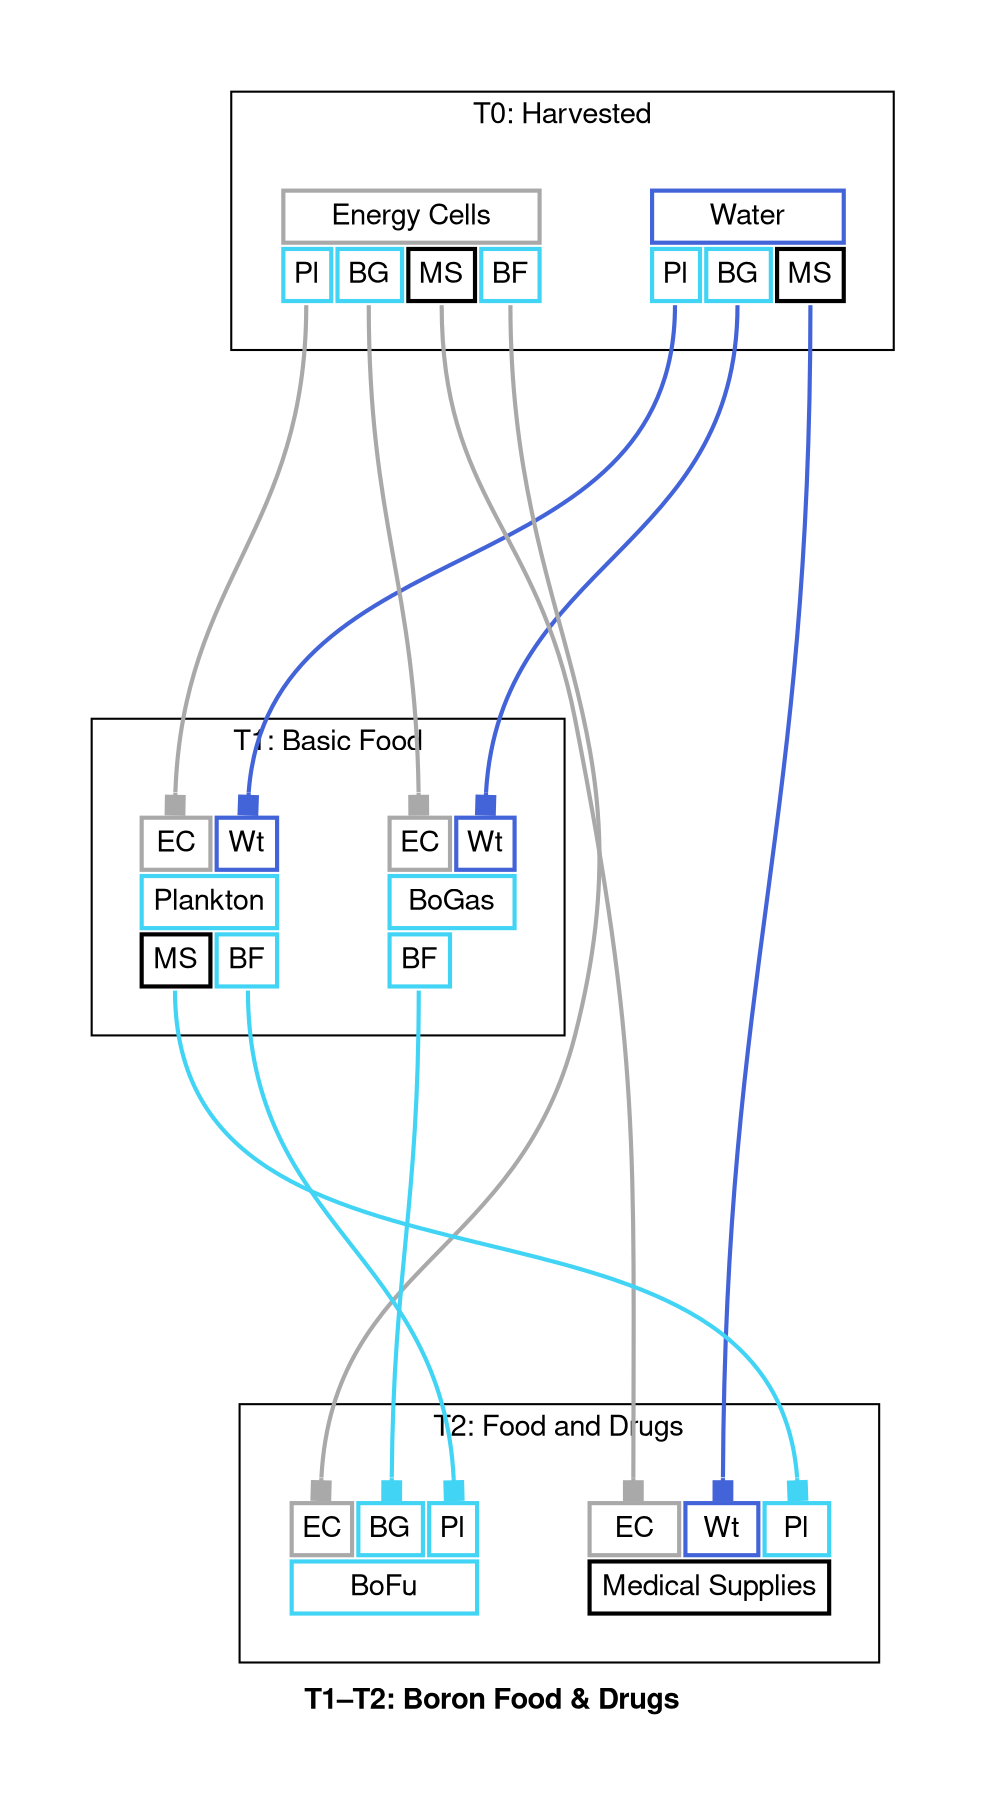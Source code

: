 digraph "X4 Economy" {
	edge [arrowType=normal]
	compound=true fontname="Helvetica,Arial,sans-serif"
	label=<<b>T1–T2: Boron Food &amp; Drugs</b>>
	graph [nodesep=0.3 pad=0.5 ranksep=3]
	node [color=slategray1 fontname="Helvetica,Arial,sans-serif" margin=0.2 penwidth=2.0 shape=plaintext]
	edge [arrowhead=normal arrowsize=1.0 fontname="Helvetica,Arial,sans-serif" headport=n penwidth=2.0 tailport=s]
	subgraph 0 {
		cluster=true label="T0: Harvested"
		water [label=<<table border="0" cellborder="2" cellpadding="4" cellspacing="1" fixedsize="false" id="water" port="output">
  
  <tr>
    <td align="text" bgcolor="white" color="#4363d8" colspan="3">Water</td>
  </tr>
  
    <tr>
      
        <td align="text" bgcolor="white" color="#42d4f4" port="plankton">Pl</td>
      
        <td align="text" bgcolor="white" color="#42d4f4" port="bogas">BG</td>
      
        <td align="text" bgcolor="white" color="#000000" port="medical_supplies">MS</td>
      
    </tr>
  
</table>>]
		energy_cells [label=<<table border="0" cellborder="2" cellpadding="4" cellspacing="1" fixedsize="false" id="energy_cells" port="output">
  
  <tr>
    <td align="text" bgcolor="white" color="#a9a9a9" colspan="4">Energy Cells</td>
  </tr>
  
    <tr>
      
        <td align="text" bgcolor="white" color="#42d4f4" port="plankton">Pl</td>
      
        <td align="text" bgcolor="white" color="#42d4f4" port="bogas">BG</td>
      
        <td align="text" bgcolor="white" color="#000000" port="medical_supplies">MS</td>
      
        <td align="text" bgcolor="white" color="#42d4f4" port="bofu">BF</td>
      
    </tr>
  
</table>>]
	}
	subgraph 1 {
		cluster=true label="T1: Basic Food"
		plankton [label=<<table border="0" cellborder="2" cellpadding="4" cellspacing="1" fixedsize="false" id="plankton" port="output">
  
    <tr>
      
        <td align="text" bgcolor="white" color="#a9a9a9" port="energy_cells">EC</td>
      
        <td align="text" bgcolor="white" color="#4363d8" port="water">Wt</td>
      
    </tr>
  
  <tr>
    <td align="text" bgcolor="white" color="#42d4f4" colspan="2">Plankton</td>
  </tr>
  
    <tr>
      
        <td align="text" bgcolor="white" color="#000000" port="medical_supplies">MS</td>
      
        <td align="text" bgcolor="white" color="#42d4f4" port="bofu">BF</td>
      
    </tr>
  
</table>>]
		bogas [label=<<table border="0" cellborder="2" cellpadding="4" cellspacing="1" fixedsize="false" id="bogas" port="output">
  
    <tr>
      
        <td align="text" bgcolor="white" color="#a9a9a9" port="energy_cells">EC</td>
      
        <td align="text" bgcolor="white" color="#4363d8" port="water">Wt</td>
      
    </tr>
  
  <tr>
    <td align="text" bgcolor="white" color="#42d4f4" colspan="2">BoGas</td>
  </tr>
  
    <tr>
      
        <td align="text" bgcolor="white" color="#42d4f4" port="bofu">BF</td>
      
    </tr>
  
</table>>]
	}
	subgraph 2 {
		cluster=true label="T2: Food and Drugs"
		medical_supplies [label=<<table border="0" cellborder="2" cellpadding="4" cellspacing="1" fixedsize="false" id="medical_supplies" port="output">
  
    <tr>
      
        <td align="text" bgcolor="white" color="#a9a9a9" port="energy_cells">EC</td>
      
        <td align="text" bgcolor="white" color="#4363d8" port="water">Wt</td>
      
        <td align="text" bgcolor="white" color="#42d4f4" port="plankton">Pl</td>
      
    </tr>
  
  <tr>
    <td align="text" bgcolor="white" color="#000000" colspan="3">Medical Supplies</td>
  </tr>
  
</table>>]
		bofu [label=<<table border="0" cellborder="2" cellpadding="4" cellspacing="1" fixedsize="false" id="bofu" port="output">
  
    <tr>
      
        <td align="text" bgcolor="white" color="#a9a9a9" port="energy_cells">EC</td>
      
        <td align="text" bgcolor="white" color="#42d4f4" port="bogas">BG</td>
      
        <td align="text" bgcolor="white" color="#42d4f4" port="plankton">Pl</td>
      
    </tr>
  
  <tr>
    <td align="text" bgcolor="white" color="#42d4f4" colspan="3">BoFu</td>
  </tr>
  
</table>>]
	}
	energy_cells:plankton:s -> plankton:energy_cells:n [arrowhead=box color="#a9a9a9" weight=1.0]
	water:plankton:s -> plankton:water:n [arrowhead=box color="#4363d8" weight=1.0]
	energy_cells:bogas:s -> bogas:energy_cells:n [arrowhead=box color="#a9a9a9" weight=1.0]
	water:bogas:s -> bogas:water:n [arrowhead=box color="#4363d8" weight=1.0]
	energy_cells:medical_supplies:s -> medical_supplies:energy_cells:n [arrowhead=box color="#a9a9a9" weight=1.0]
	plankton:medical_supplies:s -> medical_supplies:plankton:n [arrowhead=box color="#42d4f4" weight=1.0]
	water:medical_supplies:s -> medical_supplies:water:n [arrowhead=box color="#4363d8" weight=1.0]
	bogas:bofu:s -> bofu:bogas:n [arrowhead=box color="#42d4f4" weight=1.0]
	energy_cells:bofu:s -> bofu:energy_cells:n [arrowhead=box color="#a9a9a9" weight=1.0]
	plankton:bofu:s -> bofu:plankton:n [arrowhead=box color="#42d4f4" weight=1.0]
}
